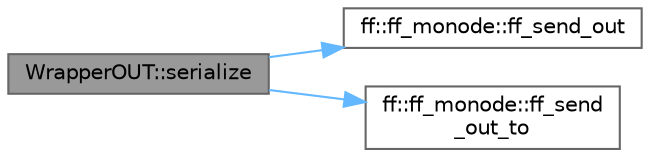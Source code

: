 digraph "WrapperOUT::serialize"
{
 // LATEX_PDF_SIZE
  bgcolor="transparent";
  edge [fontname=Helvetica,fontsize=10,labelfontname=Helvetica,labelfontsize=10];
  node [fontname=Helvetica,fontsize=10,shape=box,height=0.2,width=0.4];
  rankdir="LR";
  Node1 [id="Node000001",label="WrapperOUT::serialize",height=0.2,width=0.4,color="gray40", fillcolor="grey60", style="filled", fontcolor="black",tooltip=" "];
  Node1 -> Node2 [id="edge1_Node000001_Node000002",color="steelblue1",style="solid",tooltip=" "];
  Node2 [id="Node000002",label="ff::ff_monode::ff_send_out",height=0.2,width=0.4,color="grey40", fillcolor="white", style="filled",URL="$classff_1_1ff__monode.html#ae59d2a9cd3ea5da022c8d0438cfe867d",tooltip="Sends out the task"];
  Node1 -> Node3 [id="edge2_Node000001_Node000003",color="steelblue1",style="solid",tooltip=" "];
  Node3 [id="Node000003",label="ff::ff_monode::ff_send\l_out_to",height=0.2,width=0.4,color="grey40", fillcolor="white", style="filled",URL="$classff_1_1ff__monode.html#a6ef67c53214dde2219d9071c77ee99ee",tooltip="Sends one task to a specific node id."];
}
